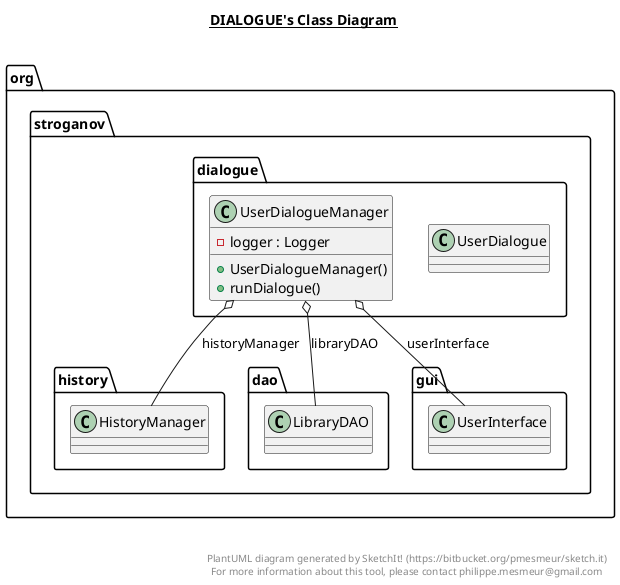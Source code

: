 @startuml

title __DIALOGUE's Class Diagram__\n

  namespace org.stroganov {
    namespace dialogue {
      class org.stroganov.dialogue.UserDialogue {
      }
    }
  }
  

  namespace org.stroganov {
    namespace dialogue {
      class org.stroganov.dialogue.UserDialogueManager {
          - logger : Logger
          + UserDialogueManager()
          + runDialogue()
      }
    }
  }
  

  org.stroganov.dialogue.UserDialogueManager o-- org.stroganov.history.HistoryManager : historyManager
  org.stroganov.dialogue.UserDialogueManager o-- org.stroganov.dao.LibraryDAO : libraryDAO
  org.stroganov.dialogue.UserDialogueManager o-- org.stroganov.gui.UserInterface : userInterface


right footer


PlantUML diagram generated by SketchIt! (https://bitbucket.org/pmesmeur/sketch.it)
For more information about this tool, please contact philippe.mesmeur@gmail.com
endfooter

@enduml
